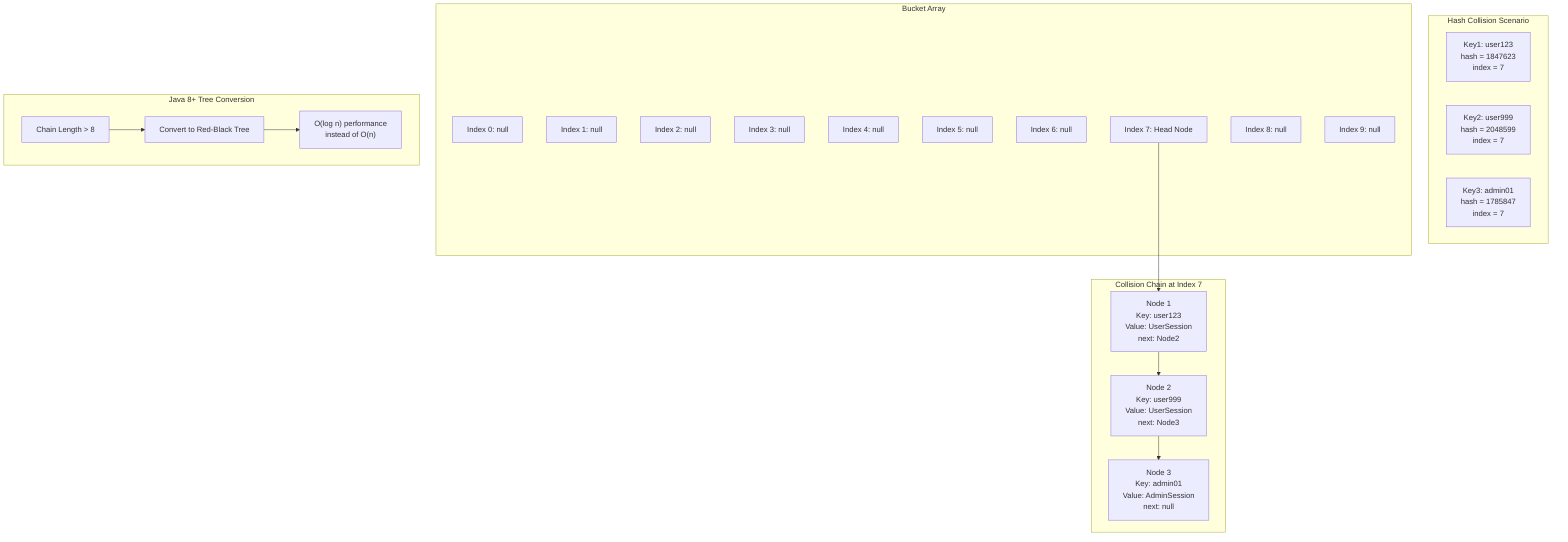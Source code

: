 graph TD
    subgraph "Hash Collision Scenario"
        A[Key1: user123<br/>hash = 1847623<br/>index = 7]
        B[Key2: user999<br/>hash = 2048599<br/>index = 7]
        C[Key3: admin01<br/>hash = 1785847<br/>index = 7]
    end

    subgraph "Bucket Array"
        D[Index 0: null]
        E[Index 1: null]
        F[Index 2: null]
        G[Index 3: null]
        H[Index 4: null]
        I[Index 5: null]
        J[Index 6: null]
        K[Index 7: Head Node]
        L[Index 8: null]
        M[Index 9: null]
    end

    subgraph "Collision Chain at Index 7"
        N[Node 1<br/>Key: user123<br/>Value: UserSession<br/>next: Node2]
        O[Node 2<br/>Key: user999<br/>Value: UserSession<br/>next: Node3]
        P[Node 3<br/>Key: admin01<br/>Value: AdminSession<br/>next: null]
    end

subgraph "Java 8+ Tree Conversion"
Q[Chain Length > 8]
R[Convert to Red-Black Tree]
S["O(log n) performance<br/>instead of O(n)"]
end

K --> N
N --> O
O --> P

Q --> R
R --> S